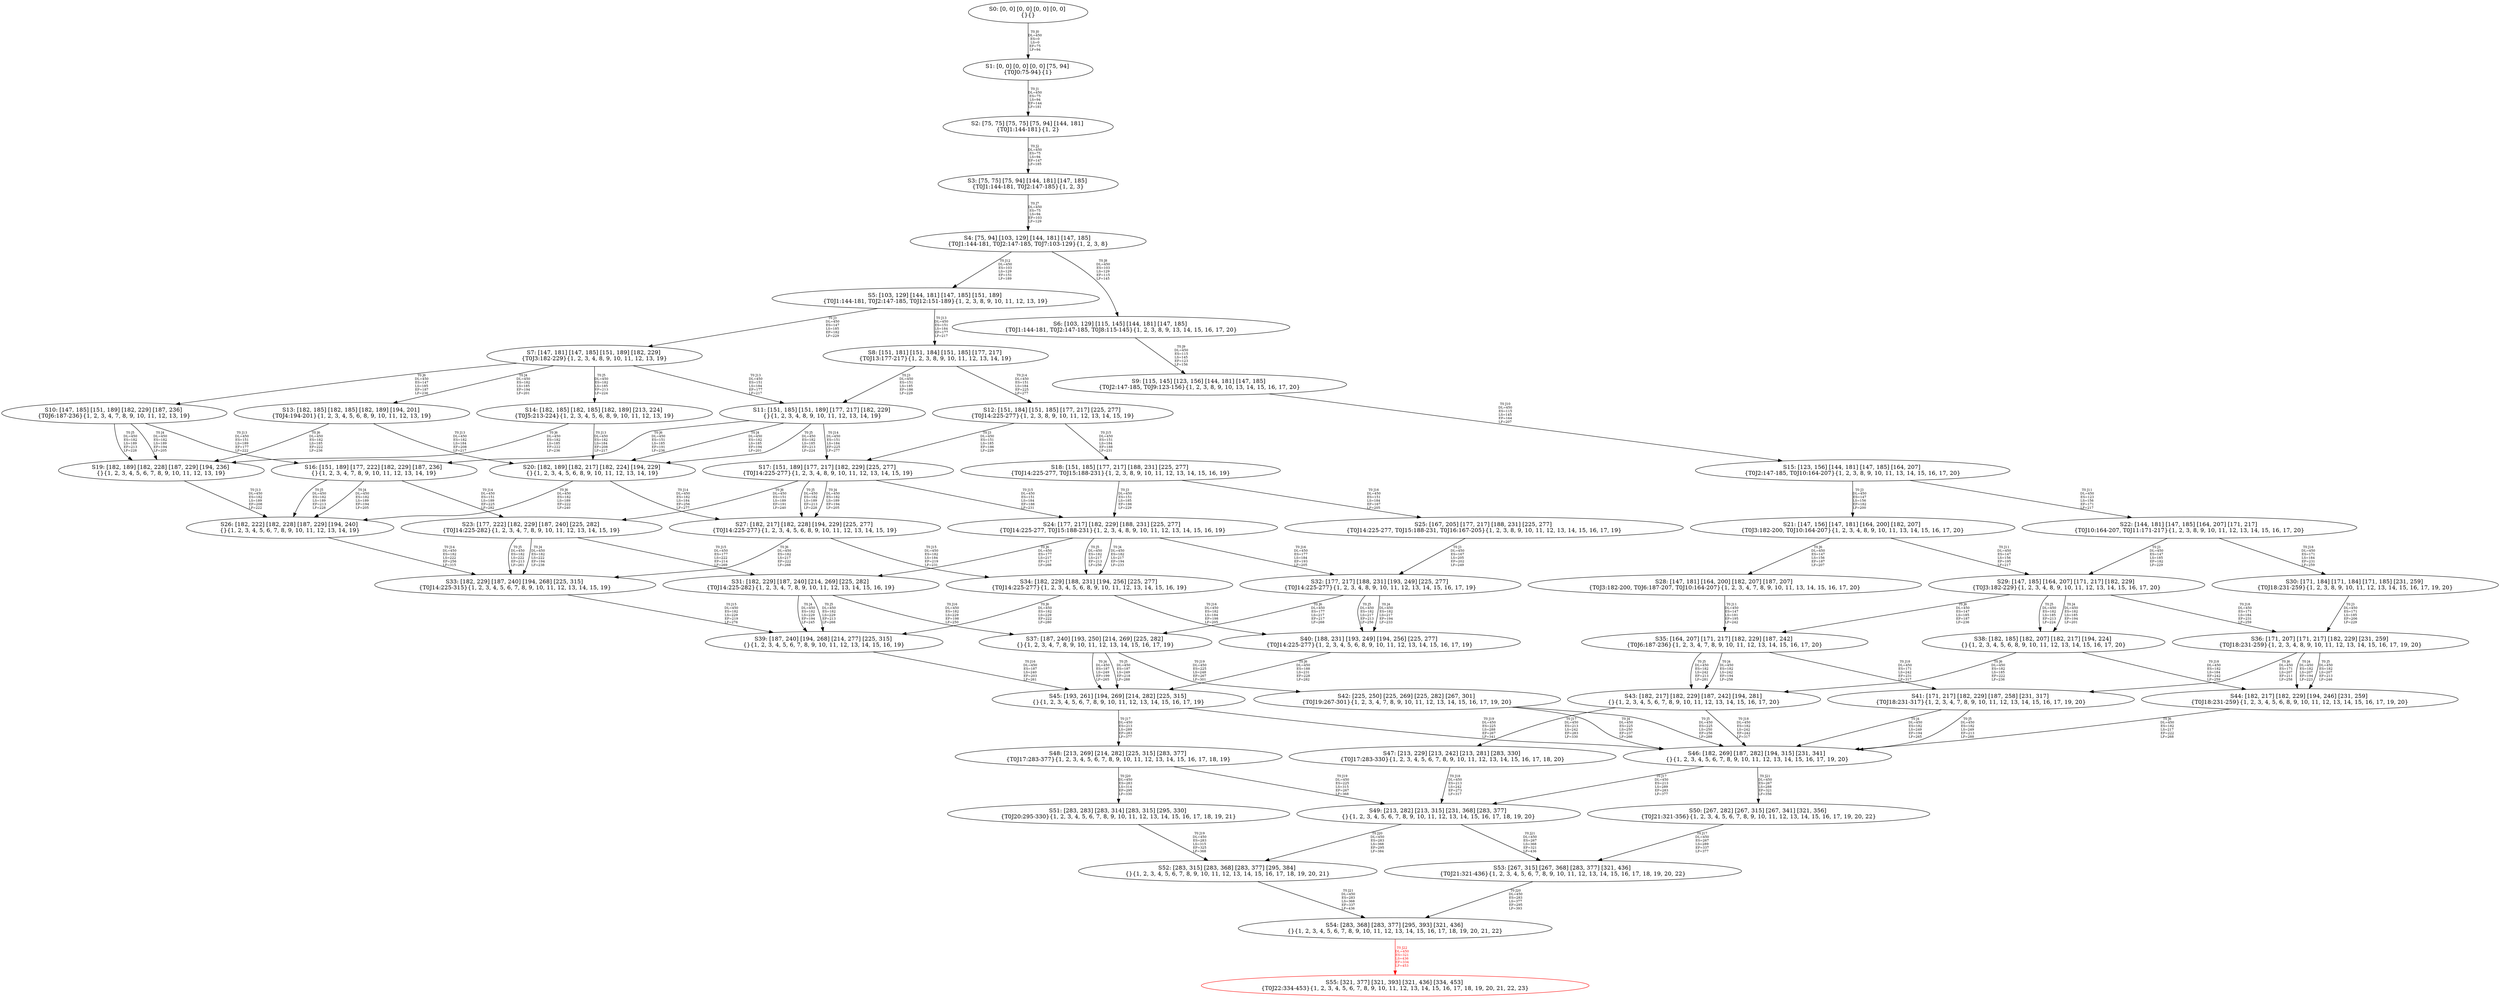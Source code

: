 digraph {
	S0[label="S0: [0, 0] [0, 0] [0, 0] [0, 0] \n{}{}"];
	S1[label="S1: [0, 0] [0, 0] [0, 0] [75, 94] \n{T0J0:75-94}{1}"];
	S2[label="S2: [75, 75] [75, 75] [75, 94] [144, 181] \n{T0J1:144-181}{1, 2}"];
	S3[label="S3: [75, 75] [75, 94] [144, 181] [147, 185] \n{T0J1:144-181, T0J2:147-185}{1, 2, 3}"];
	S4[label="S4: [75, 94] [103, 129] [144, 181] [147, 185] \n{T0J1:144-181, T0J2:147-185, T0J7:103-129}{1, 2, 3, 8}"];
	S5[label="S5: [103, 129] [144, 181] [147, 185] [151, 189] \n{T0J1:144-181, T0J2:147-185, T0J12:151-189}{1, 2, 3, 8, 9, 10, 11, 12, 13, 19}"];
	S6[label="S6: [103, 129] [115, 145] [144, 181] [147, 185] \n{T0J1:144-181, T0J2:147-185, T0J8:115-145}{1, 2, 3, 8, 9, 13, 14, 15, 16, 17, 20}"];
	S7[label="S7: [147, 181] [147, 185] [151, 189] [182, 229] \n{T0J3:182-229}{1, 2, 3, 4, 8, 9, 10, 11, 12, 13, 19}"];
	S8[label="S8: [151, 181] [151, 184] [151, 185] [177, 217] \n{T0J13:177-217}{1, 2, 3, 8, 9, 10, 11, 12, 13, 14, 19}"];
	S9[label="S9: [115, 145] [123, 156] [144, 181] [147, 185] \n{T0J2:147-185, T0J9:123-156}{1, 2, 3, 8, 9, 10, 13, 14, 15, 16, 17, 20}"];
	S10[label="S10: [147, 185] [151, 189] [182, 229] [187, 236] \n{T0J6:187-236}{1, 2, 3, 4, 7, 8, 9, 10, 11, 12, 13, 19}"];
	S11[label="S11: [151, 185] [151, 189] [177, 217] [182, 229] \n{}{1, 2, 3, 4, 8, 9, 10, 11, 12, 13, 14, 19}"];
	S12[label="S12: [151, 184] [151, 185] [177, 217] [225, 277] \n{T0J14:225-277}{1, 2, 3, 8, 9, 10, 11, 12, 13, 14, 15, 19}"];
	S13[label="S13: [182, 185] [182, 185] [182, 189] [194, 201] \n{T0J4:194-201}{1, 2, 3, 4, 5, 6, 8, 9, 10, 11, 12, 13, 19}"];
	S14[label="S14: [182, 185] [182, 185] [182, 189] [213, 224] \n{T0J5:213-224}{1, 2, 3, 4, 5, 6, 8, 9, 10, 11, 12, 13, 19}"];
	S15[label="S15: [123, 156] [144, 181] [147, 185] [164, 207] \n{T0J2:147-185, T0J10:164-207}{1, 2, 3, 8, 9, 10, 11, 13, 14, 15, 16, 17, 20}"];
	S16[label="S16: [151, 189] [177, 222] [182, 229] [187, 236] \n{}{1, 2, 3, 4, 7, 8, 9, 10, 11, 12, 13, 14, 19}"];
	S17[label="S17: [151, 189] [177, 217] [182, 229] [225, 277] \n{T0J14:225-277}{1, 2, 3, 4, 8, 9, 10, 11, 12, 13, 14, 15, 19}"];
	S18[label="S18: [151, 185] [177, 217] [188, 231] [225, 277] \n{T0J14:225-277, T0J15:188-231}{1, 2, 3, 8, 9, 10, 11, 12, 13, 14, 15, 16, 19}"];
	S19[label="S19: [182, 189] [182, 228] [187, 229] [194, 236] \n{}{1, 2, 3, 4, 5, 6, 7, 8, 9, 10, 11, 12, 13, 19}"];
	S20[label="S20: [182, 189] [182, 217] [182, 224] [194, 229] \n{}{1, 2, 3, 4, 5, 6, 8, 9, 10, 11, 12, 13, 14, 19}"];
	S21[label="S21: [147, 156] [147, 181] [164, 200] [182, 207] \n{T0J3:182-200, T0J10:164-207}{1, 2, 3, 4, 8, 9, 10, 11, 13, 14, 15, 16, 17, 20}"];
	S22[label="S22: [144, 181] [147, 185] [164, 207] [171, 217] \n{T0J10:164-207, T0J11:171-217}{1, 2, 3, 8, 9, 10, 11, 12, 13, 14, 15, 16, 17, 20}"];
	S23[label="S23: [177, 222] [182, 229] [187, 240] [225, 282] \n{T0J14:225-282}{1, 2, 3, 4, 7, 8, 9, 10, 11, 12, 13, 14, 15, 19}"];
	S24[label="S24: [177, 217] [182, 229] [188, 231] [225, 277] \n{T0J14:225-277, T0J15:188-231}{1, 2, 3, 4, 8, 9, 10, 11, 12, 13, 14, 15, 16, 19}"];
	S25[label="S25: [167, 205] [177, 217] [188, 231] [225, 277] \n{T0J14:225-277, T0J15:188-231, T0J16:167-205}{1, 2, 3, 8, 9, 10, 11, 12, 13, 14, 15, 16, 17, 19}"];
	S26[label="S26: [182, 222] [182, 228] [187, 229] [194, 240] \n{}{1, 2, 3, 4, 5, 6, 7, 8, 9, 10, 11, 12, 13, 14, 19}"];
	S27[label="S27: [182, 217] [182, 228] [194, 229] [225, 277] \n{T0J14:225-277}{1, 2, 3, 4, 5, 6, 8, 9, 10, 11, 12, 13, 14, 15, 19}"];
	S28[label="S28: [147, 181] [164, 200] [182, 207] [187, 207] \n{T0J3:182-200, T0J6:187-207, T0J10:164-207}{1, 2, 3, 4, 7, 8, 9, 10, 11, 13, 14, 15, 16, 17, 20}"];
	S29[label="S29: [147, 185] [164, 207] [171, 217] [182, 229] \n{T0J3:182-229}{1, 2, 3, 4, 8, 9, 10, 11, 12, 13, 14, 15, 16, 17, 20}"];
	S30[label="S30: [171, 184] [171, 184] [171, 185] [231, 259] \n{T0J18:231-259}{1, 2, 3, 8, 9, 10, 11, 12, 13, 14, 15, 16, 17, 19, 20}"];
	S31[label="S31: [182, 229] [187, 240] [214, 269] [225, 282] \n{T0J14:225-282}{1, 2, 3, 4, 7, 8, 9, 10, 11, 12, 13, 14, 15, 16, 19}"];
	S32[label="S32: [177, 217] [188, 231] [193, 249] [225, 277] \n{T0J14:225-277}{1, 2, 3, 4, 8, 9, 10, 11, 12, 13, 14, 15, 16, 17, 19}"];
	S33[label="S33: [182, 229] [187, 240] [194, 268] [225, 315] \n{T0J14:225-315}{1, 2, 3, 4, 5, 6, 7, 8, 9, 10, 11, 12, 13, 14, 15, 19}"];
	S34[label="S34: [182, 229] [188, 231] [194, 256] [225, 277] \n{T0J14:225-277}{1, 2, 3, 4, 5, 6, 8, 9, 10, 11, 12, 13, 14, 15, 16, 19}"];
	S35[label="S35: [164, 207] [171, 217] [182, 229] [187, 242] \n{T0J6:187-236}{1, 2, 3, 4, 7, 8, 9, 10, 11, 12, 13, 14, 15, 16, 17, 20}"];
	S36[label="S36: [171, 207] [171, 217] [182, 229] [231, 259] \n{T0J18:231-259}{1, 2, 3, 4, 8, 9, 10, 11, 12, 13, 14, 15, 16, 17, 19, 20}"];
	S37[label="S37: [187, 240] [193, 250] [214, 269] [225, 282] \n{}{1, 2, 3, 4, 7, 8, 9, 10, 11, 12, 13, 14, 15, 16, 17, 19}"];
	S38[label="S38: [182, 185] [182, 207] [182, 217] [194, 224] \n{}{1, 2, 3, 4, 5, 6, 8, 9, 10, 11, 12, 13, 14, 15, 16, 17, 20}"];
	S39[label="S39: [187, 240] [194, 268] [214, 277] [225, 315] \n{}{1, 2, 3, 4, 5, 6, 7, 8, 9, 10, 11, 12, 13, 14, 15, 16, 19}"];
	S40[label="S40: [188, 231] [193, 249] [194, 256] [225, 277] \n{T0J14:225-277}{1, 2, 3, 4, 5, 6, 8, 9, 10, 11, 12, 13, 14, 15, 16, 17, 19}"];
	S41[label="S41: [171, 217] [182, 229] [187, 258] [231, 317] \n{T0J18:231-317}{1, 2, 3, 4, 7, 8, 9, 10, 11, 12, 13, 14, 15, 16, 17, 19, 20}"];
	S42[label="S42: [225, 250] [225, 269] [225, 282] [267, 301] \n{T0J19:267-301}{1, 2, 3, 4, 7, 8, 9, 10, 11, 12, 13, 14, 15, 16, 17, 19, 20}"];
	S43[label="S43: [182, 217] [182, 229] [187, 242] [194, 281] \n{}{1, 2, 3, 4, 5, 6, 7, 8, 9, 10, 11, 12, 13, 14, 15, 16, 17, 20}"];
	S44[label="S44: [182, 217] [182, 229] [194, 246] [231, 259] \n{T0J18:231-259}{1, 2, 3, 4, 5, 6, 8, 9, 10, 11, 12, 13, 14, 15, 16, 17, 19, 20}"];
	S45[label="S45: [193, 261] [194, 269] [214, 282] [225, 315] \n{}{1, 2, 3, 4, 5, 6, 7, 8, 9, 10, 11, 12, 13, 14, 15, 16, 17, 19}"];
	S46[label="S46: [182, 269] [187, 282] [194, 315] [231, 341] \n{}{1, 2, 3, 4, 5, 6, 7, 8, 9, 10, 11, 12, 13, 14, 15, 16, 17, 19, 20}"];
	S47[label="S47: [213, 229] [213, 242] [213, 281] [283, 330] \n{T0J17:283-330}{1, 2, 3, 4, 5, 6, 7, 8, 9, 10, 11, 12, 13, 14, 15, 16, 17, 18, 20}"];
	S48[label="S48: [213, 269] [214, 282] [225, 315] [283, 377] \n{T0J17:283-377}{1, 2, 3, 4, 5, 6, 7, 8, 9, 10, 11, 12, 13, 14, 15, 16, 17, 18, 19}"];
	S49[label="S49: [213, 282] [213, 315] [231, 368] [283, 377] \n{}{1, 2, 3, 4, 5, 6, 7, 8, 9, 10, 11, 12, 13, 14, 15, 16, 17, 18, 19, 20}"];
	S50[label="S50: [267, 282] [267, 315] [267, 341] [321, 356] \n{T0J21:321-356}{1, 2, 3, 4, 5, 6, 7, 8, 9, 10, 11, 12, 13, 14, 15, 16, 17, 19, 20, 22}"];
	S51[label="S51: [283, 283] [283, 314] [283, 315] [295, 330] \n{T0J20:295-330}{1, 2, 3, 4, 5, 6, 7, 8, 9, 10, 11, 12, 13, 14, 15, 16, 17, 18, 19, 21}"];
	S52[label="S52: [283, 315] [283, 368] [283, 377] [295, 384] \n{}{1, 2, 3, 4, 5, 6, 7, 8, 9, 10, 11, 12, 13, 14, 15, 16, 17, 18, 19, 20, 21}"];
	S53[label="S53: [267, 315] [267, 368] [283, 377] [321, 436] \n{T0J21:321-436}{1, 2, 3, 4, 5, 6, 7, 8, 9, 10, 11, 12, 13, 14, 15, 16, 17, 18, 19, 20, 22}"];
	S54[label="S54: [283, 368] [283, 377] [295, 393] [321, 436] \n{}{1, 2, 3, 4, 5, 6, 7, 8, 9, 10, 11, 12, 13, 14, 15, 16, 17, 18, 19, 20, 21, 22}"];
	S55[label="S55: [321, 377] [321, 393] [321, 436] [334, 453] \n{T0J22:334-453}{1, 2, 3, 4, 5, 6, 7, 8, 9, 10, 11, 12, 13, 14, 15, 16, 17, 18, 19, 20, 21, 22, 23}"];
	S0 -> S1[label="T0 J0\nDL=450\nES=0\nLS=0\nEF=75\nLF=94",fontsize=8];
	S1 -> S2[label="T0 J1\nDL=450\nES=75\nLS=94\nEF=144\nLF=181",fontsize=8];
	S2 -> S3[label="T0 J2\nDL=450\nES=75\nLS=94\nEF=147\nLF=185",fontsize=8];
	S3 -> S4[label="T0 J7\nDL=450\nES=75\nLS=94\nEF=103\nLF=129",fontsize=8];
	S4 -> S6[label="T0 J8\nDL=450\nES=103\nLS=129\nEF=115\nLF=145",fontsize=8];
	S4 -> S5[label="T0 J12\nDL=450\nES=103\nLS=129\nEF=151\nLF=189",fontsize=8];
	S5 -> S7[label="T0 J3\nDL=450\nES=147\nLS=185\nEF=182\nLF=229",fontsize=8];
	S5 -> S8[label="T0 J13\nDL=450\nES=151\nLS=184\nEF=177\nLF=217",fontsize=8];
	S6 -> S9[label="T0 J9\nDL=450\nES=115\nLS=145\nEF=123\nLF=156",fontsize=8];
	S7 -> S13[label="T0 J4\nDL=450\nES=182\nLS=185\nEF=194\nLF=201",fontsize=8];
	S7 -> S14[label="T0 J5\nDL=450\nES=182\nLS=185\nEF=213\nLF=224",fontsize=8];
	S7 -> S10[label="T0 J6\nDL=450\nES=147\nLS=185\nEF=187\nLF=236",fontsize=8];
	S7 -> S11[label="T0 J13\nDL=450\nES=151\nLS=184\nEF=177\nLF=217",fontsize=8];
	S8 -> S11[label="T0 J3\nDL=450\nES=151\nLS=185\nEF=186\nLF=229",fontsize=8];
	S8 -> S12[label="T0 J14\nDL=450\nES=151\nLS=184\nEF=225\nLF=277",fontsize=8];
	S9 -> S15[label="T0 J10\nDL=450\nES=115\nLS=145\nEF=164\nLF=207",fontsize=8];
	S10 -> S19[label="T0 J4\nDL=450\nES=182\nLS=189\nEF=194\nLF=205",fontsize=8];
	S10 -> S19[label="T0 J5\nDL=450\nES=182\nLS=189\nEF=213\nLF=228",fontsize=8];
	S10 -> S16[label="T0 J13\nDL=450\nES=151\nLS=189\nEF=177\nLF=222",fontsize=8];
	S11 -> S20[label="T0 J4\nDL=450\nES=182\nLS=185\nEF=194\nLF=201",fontsize=8];
	S11 -> S20[label="T0 J5\nDL=450\nES=182\nLS=185\nEF=213\nLF=224",fontsize=8];
	S11 -> S16[label="T0 J6\nDL=450\nES=151\nLS=185\nEF=191\nLF=236",fontsize=8];
	S11 -> S17[label="T0 J14\nDL=450\nES=151\nLS=184\nEF=225\nLF=277",fontsize=8];
	S12 -> S17[label="T0 J3\nDL=450\nES=151\nLS=185\nEF=186\nLF=229",fontsize=8];
	S12 -> S18[label="T0 J15\nDL=450\nES=151\nLS=184\nEF=188\nLF=231",fontsize=8];
	S13 -> S19[label="T0 J6\nDL=450\nES=182\nLS=185\nEF=222\nLF=236",fontsize=8];
	S13 -> S20[label="T0 J13\nDL=450\nES=182\nLS=184\nEF=208\nLF=217",fontsize=8];
	S14 -> S19[label="T0 J6\nDL=450\nES=182\nLS=185\nEF=222\nLF=236",fontsize=8];
	S14 -> S20[label="T0 J13\nDL=450\nES=182\nLS=184\nEF=208\nLF=217",fontsize=8];
	S15 -> S21[label="T0 J3\nDL=450\nES=147\nLS=156\nEF=182\nLF=200",fontsize=8];
	S15 -> S22[label="T0 J11\nDL=450\nES=123\nLS=156\nEF=171\nLF=217",fontsize=8];
	S16 -> S26[label="T0 J4\nDL=450\nES=182\nLS=189\nEF=194\nLF=205",fontsize=8];
	S16 -> S26[label="T0 J5\nDL=450\nES=182\nLS=189\nEF=213\nLF=228",fontsize=8];
	S16 -> S23[label="T0 J14\nDL=450\nES=151\nLS=189\nEF=225\nLF=282",fontsize=8];
	S17 -> S27[label="T0 J4\nDL=450\nES=182\nLS=189\nEF=194\nLF=205",fontsize=8];
	S17 -> S27[label="T0 J5\nDL=450\nES=182\nLS=189\nEF=213\nLF=228",fontsize=8];
	S17 -> S23[label="T0 J6\nDL=450\nES=151\nLS=189\nEF=191\nLF=240",fontsize=8];
	S17 -> S24[label="T0 J15\nDL=450\nES=151\nLS=184\nEF=188\nLF=231",fontsize=8];
	S18 -> S24[label="T0 J3\nDL=450\nES=151\nLS=185\nEF=186\nLF=229",fontsize=8];
	S18 -> S25[label="T0 J16\nDL=450\nES=151\nLS=184\nEF=167\nLF=205",fontsize=8];
	S19 -> S26[label="T0 J13\nDL=450\nES=182\nLS=189\nEF=208\nLF=222",fontsize=8];
	S20 -> S26[label="T0 J6\nDL=450\nES=182\nLS=189\nEF=222\nLF=240",fontsize=8];
	S20 -> S27[label="T0 J14\nDL=450\nES=182\nLS=184\nEF=256\nLF=277",fontsize=8];
	S21 -> S28[label="T0 J6\nDL=450\nES=147\nLS=156\nEF=187\nLF=207",fontsize=8];
	S21 -> S29[label="T0 J11\nDL=450\nES=147\nLS=156\nEF=195\nLF=217",fontsize=8];
	S22 -> S29[label="T0 J3\nDL=450\nES=147\nLS=185\nEF=182\nLF=229",fontsize=8];
	S22 -> S30[label="T0 J18\nDL=450\nES=171\nLS=184\nEF=231\nLF=259",fontsize=8];
	S23 -> S33[label="T0 J4\nDL=450\nES=182\nLS=222\nEF=194\nLF=238",fontsize=8];
	S23 -> S33[label="T0 J5\nDL=450\nES=182\nLS=222\nEF=213\nLF=261",fontsize=8];
	S23 -> S31[label="T0 J15\nDL=450\nES=177\nLS=222\nEF=214\nLF=269",fontsize=8];
	S24 -> S34[label="T0 J4\nDL=450\nES=182\nLS=217\nEF=194\nLF=233",fontsize=8];
	S24 -> S34[label="T0 J5\nDL=450\nES=182\nLS=217\nEF=213\nLF=256",fontsize=8];
	S24 -> S31[label="T0 J6\nDL=450\nES=177\nLS=217\nEF=217\nLF=268",fontsize=8];
	S24 -> S32[label="T0 J16\nDL=450\nES=177\nLS=184\nEF=193\nLF=205",fontsize=8];
	S25 -> S32[label="T0 J3\nDL=450\nES=167\nLS=205\nEF=202\nLF=249",fontsize=8];
	S26 -> S33[label="T0 J14\nDL=450\nES=182\nLS=222\nEF=256\nLF=315",fontsize=8];
	S27 -> S33[label="T0 J6\nDL=450\nES=182\nLS=217\nEF=222\nLF=268",fontsize=8];
	S27 -> S34[label="T0 J15\nDL=450\nES=182\nLS=184\nEF=219\nLF=231",fontsize=8];
	S28 -> S35[label="T0 J11\nDL=450\nES=147\nLS=181\nEF=195\nLF=242",fontsize=8];
	S29 -> S38[label="T0 J4\nDL=450\nES=182\nLS=185\nEF=194\nLF=201",fontsize=8];
	S29 -> S38[label="T0 J5\nDL=450\nES=182\nLS=185\nEF=213\nLF=224",fontsize=8];
	S29 -> S35[label="T0 J6\nDL=450\nES=147\nLS=185\nEF=187\nLF=236",fontsize=8];
	S29 -> S36[label="T0 J18\nDL=450\nES=171\nLS=184\nEF=231\nLF=259",fontsize=8];
	S30 -> S36[label="T0 J3\nDL=450\nES=171\nLS=185\nEF=206\nLF=229",fontsize=8];
	S31 -> S39[label="T0 J4\nDL=450\nES=182\nLS=229\nEF=194\nLF=245",fontsize=8];
	S31 -> S39[label="T0 J5\nDL=450\nES=182\nLS=229\nEF=213\nLF=268",fontsize=8];
	S31 -> S37[label="T0 J16\nDL=450\nES=182\nLS=229\nEF=198\nLF=250",fontsize=8];
	S32 -> S40[label="T0 J4\nDL=450\nES=182\nLS=217\nEF=194\nLF=233",fontsize=8];
	S32 -> S40[label="T0 J5\nDL=450\nES=182\nLS=217\nEF=213\nLF=256",fontsize=8];
	S32 -> S37[label="T0 J6\nDL=450\nES=177\nLS=217\nEF=217\nLF=268",fontsize=8];
	S33 -> S39[label="T0 J15\nDL=450\nES=182\nLS=229\nEF=219\nLF=276",fontsize=8];
	S34 -> S39[label="T0 J6\nDL=450\nES=182\nLS=229\nEF=222\nLF=280",fontsize=8];
	S34 -> S40[label="T0 J16\nDL=450\nES=182\nLS=184\nEF=198\nLF=205",fontsize=8];
	S35 -> S43[label="T0 J4\nDL=450\nES=182\nLS=242\nEF=194\nLF=258",fontsize=8];
	S35 -> S43[label="T0 J5\nDL=450\nES=182\nLS=242\nEF=213\nLF=281",fontsize=8];
	S35 -> S41[label="T0 J18\nDL=450\nES=171\nLS=242\nEF=231\nLF=317",fontsize=8];
	S36 -> S44[label="T0 J4\nDL=450\nES=182\nLS=207\nEF=194\nLF=223",fontsize=8];
	S36 -> S44[label="T0 J5\nDL=450\nES=182\nLS=207\nEF=213\nLF=246",fontsize=8];
	S36 -> S41[label="T0 J6\nDL=450\nES=171\nLS=207\nEF=211\nLF=258",fontsize=8];
	S37 -> S45[label="T0 J4\nDL=450\nES=187\nLS=249\nEF=199\nLF=265",fontsize=8];
	S37 -> S45[label="T0 J5\nDL=450\nES=187\nLS=249\nEF=218\nLF=288",fontsize=8];
	S37 -> S42[label="T0 J19\nDL=450\nES=225\nLS=248\nEF=267\nLF=301",fontsize=8];
	S38 -> S43[label="T0 J6\nDL=450\nES=182\nLS=185\nEF=222\nLF=236",fontsize=8];
	S38 -> S44[label="T0 J18\nDL=450\nES=182\nLS=184\nEF=242\nLF=259",fontsize=8];
	S39 -> S45[label="T0 J16\nDL=450\nES=187\nLS=240\nEF=203\nLF=261",fontsize=8];
	S40 -> S45[label="T0 J6\nDL=450\nES=188\nLS=231\nEF=228\nLF=282",fontsize=8];
	S41 -> S46[label="T0 J4\nDL=450\nES=182\nLS=249\nEF=194\nLF=265",fontsize=8];
	S41 -> S46[label="T0 J5\nDL=450\nES=182\nLS=249\nEF=213\nLF=288",fontsize=8];
	S42 -> S46[label="T0 J4\nDL=450\nES=225\nLS=250\nEF=237\nLF=266",fontsize=8];
	S42 -> S46[label="T0 J5\nDL=450\nES=225\nLS=250\nEF=256\nLF=289",fontsize=8];
	S43 -> S47[label="T0 J17\nDL=450\nES=213\nLS=242\nEF=283\nLF=330",fontsize=8];
	S43 -> S46[label="T0 J18\nDL=450\nES=182\nLS=242\nEF=242\nLF=317",fontsize=8];
	S44 -> S46[label="T0 J6\nDL=450\nES=182\nLS=217\nEF=222\nLF=268",fontsize=8];
	S45 -> S48[label="T0 J17\nDL=450\nES=213\nLS=289\nEF=283\nLF=377",fontsize=8];
	S45 -> S46[label="T0 J19\nDL=450\nES=225\nLS=288\nEF=267\nLF=341",fontsize=8];
	S46 -> S49[label="T0 J17\nDL=450\nES=213\nLS=289\nEF=283\nLF=377",fontsize=8];
	S46 -> S50[label="T0 J21\nDL=450\nES=267\nLS=288\nEF=321\nLF=356",fontsize=8];
	S47 -> S49[label="T0 J18\nDL=450\nES=213\nLS=242\nEF=273\nLF=317",fontsize=8];
	S48 -> S49[label="T0 J19\nDL=450\nES=225\nLS=315\nEF=267\nLF=368",fontsize=8];
	S48 -> S51[label="T0 J20\nDL=450\nES=283\nLS=314\nEF=295\nLF=330",fontsize=8];
	S49 -> S52[label="T0 J20\nDL=450\nES=283\nLS=368\nEF=295\nLF=384",fontsize=8];
	S49 -> S53[label="T0 J21\nDL=450\nES=267\nLS=368\nEF=321\nLF=436",fontsize=8];
	S50 -> S53[label="T0 J17\nDL=450\nES=267\nLS=289\nEF=337\nLF=377",fontsize=8];
	S51 -> S52[label="T0 J19\nDL=450\nES=283\nLS=315\nEF=325\nLF=368",fontsize=8];
	S52 -> S54[label="T0 J21\nDL=450\nES=283\nLS=368\nEF=337\nLF=436",fontsize=8];
	S53 -> S54[label="T0 J20\nDL=450\nES=283\nLS=377\nEF=295\nLF=393",fontsize=8];
	S54 -> S55[label="T0 J22\nDL=450\nES=321\nLS=436\nEF=334\nLF=453",color=Red,fontcolor=Red,fontsize=8];
S55[color=Red];
}

